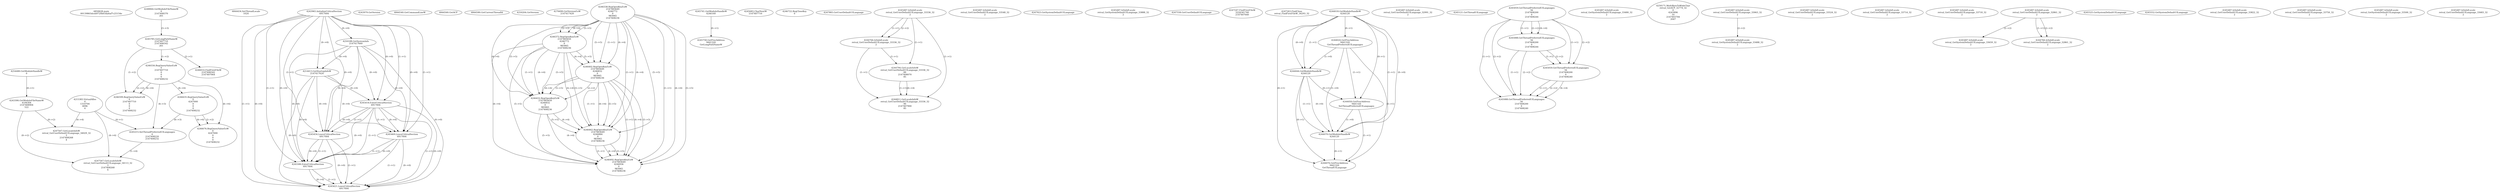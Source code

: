 // Global SCDG with merge call
digraph {
	0 [label="6850628.main
00139865dceb9720b03da6af7c25154e"]
	1 [label="4254480.GetModuleHandleW
0"]
	2 [label="6844434.SetThreadLocale
1024"]
	3 [label="4243965.InitializeCriticalSection
6917004"]
	4 [label="4243979.GetVersion
"]
	5 [label="4250188.GetSystemInfo
2147417660"]
	3 -> 5 [label="(0-->0)"]
	6 [label="6844540.GetCommandLineW
"]
	7 [label="4214413.GetStartupInfoW
2147417624"]
	3 -> 7 [label="(0-->0)"]
	5 -> 7 [label="(0-->0)"]
	8 [label="6844560.GetACP
"]
	9 [label="6844580.GetCurrentThreadId
"]
	10 [label="4250204.GetVersion
"]
	11 [label="4276690.GetVersionExW
2147417420"]
	12 [label="4243306.GetModuleFileNameW
4194304
2147408904
522"]
	1 -> 12 [label="(0-->1)"]
	13 [label="4248064.GetModuleFileNameW
0
2147408370
261"]
	14 [label="4215383.VirtualAlloc
0
1310704
4096
4"]
	15 [label="4246338.RegOpenKeyExW
2147483649
4246772
0
983065
2147408236"]
	16 [label="4245741.GetModuleHandleW
4246160"]
	17 [label="4245758.GetProcAddress
9441320
GetLongPathNameW"]
	16 -> 17 [label="(0-->1)"]
	18 [label="4245785.GetLongPathNameW
2147407710
2147406542
261"]
	13 -> 18 [label="(3-->3)"]
	19 [label="4245683.CharNextW
2147407716"]
	20 [label="4246014.FindFirstFileW
2147406542
2147407064"]
	18 -> 20 [label="(2-->1)"]
	21 [label="4246556.RegQueryValueExW
0
2147407710
0
0
0
2147408232"]
	18 -> 21 [label="(1-->2)"]
	22 [label="4246635.RegQueryValueExW
0
4247000
0
0
0
2147408232"]
	21 -> 22 [label="(6-->6)"]
	23 [label="4246722.RegCloseKey
0"]
	24 [label="4247883.GetUserDefaultUILanguage
"]
	25 [label="4245418.EnterCriticalSection
6917004"]
	3 -> 25 [label="(1-->1)"]
	3 -> 25 [label="(0-->0)"]
	5 -> 25 [label="(0-->0)"]
	7 -> 25 [label="(0-->0)"]
	26 [label="4245469.LeaveCriticalSection
6917004"]
	3 -> 26 [label="(1-->1)"]
	25 -> 26 [label="(1-->1)"]
	3 -> 26 [label="(0-->0)"]
	5 -> 26 [label="(0-->0)"]
	7 -> 26 [label="(0-->0)"]
	25 -> 26 [label="(0-->0)"]
	27 [label="4245487.IsValidLocale
retval_GetUserDefaultUILanguage_33336_32
2"]
	28 [label="4244766.IsValidLocale
retval_GetUserDefaultUILanguage_33336_32
2"]
	27 -> 28 [label="(1-->1)"]
	27 -> 28 [label="(2-->2)"]
	29 [label="4244794.GetLocaleInfoW
retval_GetUserDefaultUILanguage_33336_32
89
2147408070
85"]
	27 -> 29 [label="(1-->1)"]
	28 -> 29 [label="(1-->1)"]
	30 [label="4244811.GetLocaleInfoW
retval_GetUserDefaultUILanguage_33336_32
90
2147407900
85"]
	27 -> 30 [label="(1-->1)"]
	28 -> 30 [label="(1-->1)"]
	29 -> 30 [label="(1-->1)"]
	29 -> 30 [label="(4-->4)"]
	31 [label="4246372.RegOpenKeyExW
2147483650
4246772
0
983065
2147408236"]
	15 -> 31 [label="(2-->2)"]
	15 -> 31 [label="(4-->4)"]
	15 -> 31 [label="(5-->5)"]
	32 [label="4245487.IsValidLocale
retval_GetUserDefaultUILanguage_33548_32
2"]
	33 [label="4246402.RegOpenKeyExW
2147483649
4246832
0
983065
2147408236"]
	15 -> 33 [label="(1-->1)"]
	15 -> 33 [label="(4-->4)"]
	31 -> 33 [label="(4-->4)"]
	15 -> 33 [label="(5-->5)"]
	31 -> 33 [label="(5-->5)"]
	34 [label="4246432.RegOpenKeyExW
2147483650
4246832
0
983065
2147408236"]
	31 -> 34 [label="(1-->1)"]
	33 -> 34 [label="(2-->2)"]
	15 -> 34 [label="(4-->4)"]
	31 -> 34 [label="(4-->4)"]
	33 -> 34 [label="(4-->4)"]
	15 -> 34 [label="(5-->5)"]
	31 -> 34 [label="(5-->5)"]
	33 -> 34 [label="(5-->5)"]
	35 [label="4246462.RegOpenKeyExW
2147483649
4246884
0
983065
2147408236"]
	15 -> 35 [label="(1-->1)"]
	33 -> 35 [label="(1-->1)"]
	15 -> 35 [label="(4-->4)"]
	31 -> 35 [label="(4-->4)"]
	33 -> 35 [label="(4-->4)"]
	34 -> 35 [label="(4-->4)"]
	15 -> 35 [label="(5-->5)"]
	31 -> 35 [label="(5-->5)"]
	33 -> 35 [label="(5-->5)"]
	34 -> 35 [label="(5-->5)"]
	36 [label="4246676.RegQueryValueExW
0
4247000
0
0
0
2147408232"]
	22 -> 36 [label="(2-->2)"]
	21 -> 36 [label="(6-->6)"]
	22 -> 36 [label="(6-->6)"]
	37 [label="4245454.LeaveCriticalSection
6917004"]
	3 -> 37 [label="(1-->1)"]
	25 -> 37 [label="(1-->1)"]
	3 -> 37 [label="(0-->0)"]
	5 -> 37 [label="(0-->0)"]
	7 -> 37 [label="(0-->0)"]
	25 -> 37 [label="(0-->0)"]
	38 [label="4247923.GetSystemDefaultUILanguage
"]
	39 [label="4245487.IsValidLocale
retval_GetSystemDefaultUILanguage_33888_32
2"]
	40 [label="4245580.EnterCriticalSection
6917004"]
	3 -> 40 [label="(1-->1)"]
	25 -> 40 [label="(1-->1)"]
	26 -> 40 [label="(1-->1)"]
	37 -> 40 [label="(1-->1)"]
	3 -> 40 [label="(0-->0)"]
	5 -> 40 [label="(0-->0)"]
	7 -> 40 [label="(0-->0)"]
	25 -> 40 [label="(0-->0)"]
	26 -> 40 [label="(0-->0)"]
	37 -> 40 [label="(0-->0)"]
	41 [label="4245621.LeaveCriticalSection
6917004"]
	3 -> 41 [label="(1-->1)"]
	25 -> 41 [label="(1-->1)"]
	26 -> 41 [label="(1-->1)"]
	37 -> 41 [label="(1-->1)"]
	40 -> 41 [label="(1-->1)"]
	3 -> 41 [label="(0-->0)"]
	5 -> 41 [label="(0-->0)"]
	7 -> 41 [label="(0-->0)"]
	25 -> 41 [label="(0-->0)"]
	26 -> 41 [label="(0-->0)"]
	37 -> 41 [label="(0-->0)"]
	40 -> 41 [label="(0-->0)"]
	42 [label="4247558.GetUserDefaultUILanguage
"]
	43 [label="4247567.GetLocaleInfoW
retval_GetUserDefaultUILanguage_34029_32
3
2147408268
4"]
	12 -> 43 [label="(0-->2)"]
	14 -> 43 [label="(4-->4)"]
	44 [label="4247247.FindFirstFileW
3224341740
2147407640"]
	45 [label="4247263.FindClose
retval_FindFirstFileW_34293_32"]
	46 [label="4244018.GetModuleHandleW
4244120"]
	47 [label="4244024.GetProcAddress
9441320
GetThreadPreferredUILanguages"]
	46 -> 47 [label="(0-->1)"]
	48 [label="4244044.GetModuleHandleW
4244120"]
	46 -> 48 [label="(1-->1)"]
	46 -> 48 [label="(0-->0)"]
	47 -> 48 [label="(1-->0)"]
	49 [label="4244050.GetProcAddress
9441320
SetThreadPreferredUILanguages"]
	46 -> 49 [label="(0-->1)"]
	47 -> 49 [label="(1-->1)"]
	48 -> 49 [label="(0-->1)"]
	50 [label="4244070.GetModuleHandleW
4244120"]
	46 -> 50 [label="(1-->1)"]
	48 -> 50 [label="(1-->1)"]
	46 -> 50 [label="(0-->0)"]
	47 -> 50 [label="(1-->0)"]
	48 -> 50 [label="(0-->0)"]
	49 -> 50 [label="(1-->0)"]
	51 [label="4244076.GetProcAddress
9441320
GetThreadUILanguage"]
	46 -> 51 [label="(0-->1)"]
	47 -> 51 [label="(1-->1)"]
	48 -> 51 [label="(0-->1)"]
	49 -> 51 [label="(1-->1)"]
	50 -> 51 [label="(0-->1)"]
	52 [label="4245487.IsValidLocale
retval_GetUserDefaultUILanguage_32991_32
2"]
	53 [label="4245121.GetThreadUILanguage
"]
	54 [label="4245059.GetThreadPreferredUILanguages
56
2147408200
0
2147408244"]
	55 [label="4245088.GetThreadPreferredUILanguages
56
2147408200
0
2147408244"]
	54 -> 55 [label="(1-->1)"]
	54 -> 55 [label="(2-->2)"]
	54 -> 55 [label="(4-->4)"]
	56 [label="4245215.SetThreadPreferredUILanguages
4
2147408220
2147408232"]
	14 -> 56 [label="(4-->1)"]
	21 -> 56 [label="(6-->3)"]
	22 -> 56 [label="(6-->3)"]
	57 [label="4245059.GetThreadPreferredUILanguages
56
2147408200
0
2147408240"]
	54 -> 57 [label="(1-->1)"]
	55 -> 57 [label="(1-->1)"]
	54 -> 57 [label="(2-->2)"]
	55 -> 57 [label="(2-->2)"]
	58 [label="4245088.GetThreadPreferredUILanguages
56
2147408200
0
2147408240"]
	54 -> 58 [label="(1-->1)"]
	55 -> 58 [label="(1-->1)"]
	57 -> 58 [label="(1-->1)"]
	54 -> 58 [label="(2-->2)"]
	55 -> 58 [label="(2-->2)"]
	57 -> 58 [label="(2-->2)"]
	57 -> 58 [label="(4-->4)"]
	59 [label="4247567.GetLocaleInfoW
retval_GetUserDefaultUILanguage_34113_32
3
2147408268
4"]
	12 -> 59 [label="(0-->2)"]
	14 -> 59 [label="(4-->4)"]
	56 -> 59 [label="(1-->4)"]
	60 [label="4245487.IsValidLocale
retval_GetSystemDefaultUILanguage_33480_32
2"]
	61 [label="4250171.MultiByteToWideChar
retval_GetACP_32774_32
0
4243896
10
2147403704
2047"]
	62 [label="4245487.IsValidLocale
retval_GetUserDefaultUILanguage_33063_32
2"]
	63 [label="4245487.IsValidLocale
retval_GetUserDefaultUILanguage_33524_32
2"]
	64 [label="4245487.IsValidLocale
retval_GetSystemDefaultUILanguage_33488_32
2"]
	62 -> 64 [label="(2-->2)"]
	65 [label="4246492.RegOpenKeyExW
2147483649
4246936
0
983065
2147408236"]
	15 -> 65 [label="(1-->1)"]
	33 -> 65 [label="(1-->1)"]
	35 -> 65 [label="(1-->1)"]
	15 -> 65 [label="(4-->4)"]
	31 -> 65 [label="(4-->4)"]
	33 -> 65 [label="(4-->4)"]
	34 -> 65 [label="(4-->4)"]
	35 -> 65 [label="(4-->4)"]
	15 -> 65 [label="(5-->5)"]
	31 -> 65 [label="(5-->5)"]
	33 -> 65 [label="(5-->5)"]
	34 -> 65 [label="(5-->5)"]
	35 -> 65 [label="(5-->5)"]
	66 [label="4245487.IsValidLocale
retval_GetUserDefaultUILanguage_33714_32
2"]
	67 [label="4245487.IsValidLocale
retval_GetUserDefaultUILanguage_33718_32
2"]
	68 [label="4245487.IsValidLocale
retval_GetUserDefaultUILanguage_32861_32
2"]
	69 [label="4245487.IsValidLocale
retval_GetSystemDefaultUILanguage_33659_32
2"]
	68 -> 69 [label="(2-->2)"]
	70 [label="4244766.IsValidLocale
retval_GetUserDefaultUILanguage_32861_32
2"]
	68 -> 70 [label="(1-->1)"]
	68 -> 70 [label="(2-->2)"]
	71 [label="4245525.GetSystemDefaultUILanguage
"]
	72 [label="4245552.GetSystemDefaultUILanguage
"]
	73 [label="4245487.IsValidLocale
retval_GetUserDefaultUILanguage_33822_32
2"]
	74 [label="4245487.IsValidLocale
retval_GetUserDefaultUILanguage_33750_32
2"]
	75 [label="4245487.IsValidLocale
retval_GetSystemDefaultUILanguage_33500_32
2"]
	76 [label="4246599.RegQueryValueExW
0
2147407710
0
0
0
2147408232"]
	18 -> 76 [label="(1-->2)"]
	21 -> 76 [label="(2-->2)"]
	21 -> 76 [label="(6-->6)"]
	77 [label="4245487.IsValidLocale
retval_GetUserDefaultUILanguage_33683_32
2"]
}
